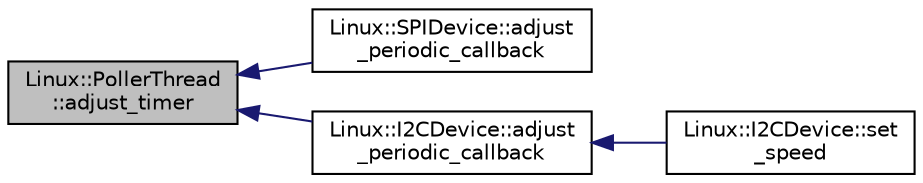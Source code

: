 digraph "Linux::PollerThread::adjust_timer"
{
 // INTERACTIVE_SVG=YES
  edge [fontname="Helvetica",fontsize="10",labelfontname="Helvetica",labelfontsize="10"];
  node [fontname="Helvetica",fontsize="10",shape=record];
  rankdir="LR";
  Node1 [label="Linux::PollerThread\l::adjust_timer",height=0.2,width=0.4,color="black", fillcolor="grey75", style="filled", fontcolor="black"];
  Node1 -> Node2 [dir="back",color="midnightblue",fontsize="10",style="solid",fontname="Helvetica"];
  Node2 [label="Linux::SPIDevice::adjust\l_periodic_callback",height=0.2,width=0.4,color="black", fillcolor="white", style="filled",URL="$classLinux_1_1SPIDevice.html#a2d237213d77f656fbc868af7aa91cbbc"];
  Node1 -> Node3 [dir="back",color="midnightblue",fontsize="10",style="solid",fontname="Helvetica"];
  Node3 [label="Linux::I2CDevice::adjust\l_periodic_callback",height=0.2,width=0.4,color="black", fillcolor="white", style="filled",URL="$classLinux_1_1I2CDevice.html#abea794cc411cd1fea48bd30c0c1518a9"];
  Node3 -> Node4 [dir="back",color="midnightblue",fontsize="10",style="solid",fontname="Helvetica"];
  Node4 [label="Linux::I2CDevice::set\l_speed",height=0.2,width=0.4,color="black", fillcolor="white", style="filled",URL="$classLinux_1_1I2CDevice.html#a6afbe0e47ff679a8a3f41e385def6e2e"];
}
